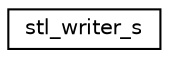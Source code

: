 digraph "Graphical Class Hierarchy"
{
 // LATEX_PDF_SIZE
  edge [fontname="Helvetica",fontsize="10",labelfontname="Helvetica",labelfontsize="10"];
  node [fontname="Helvetica",fontsize="10",shape=record];
  rankdir="LR";
  Node0 [label="stl_writer_s",height=0.2,width=0.4,color="black", fillcolor="white", style="filled",URL="$structstl__writer__s.html",tooltip=" "];
}
